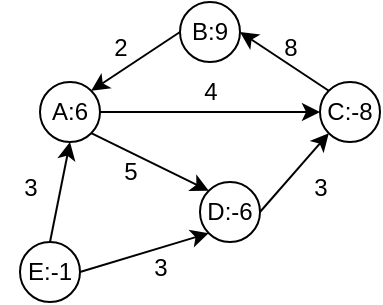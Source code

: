 <mxfile version="22.1.0" type="github">
  <diagram name="第 1 页" id="eUHCqphNc-ZG55k6JqVS">
    <mxGraphModel dx="420" dy="232" grid="1" gridSize="10" guides="1" tooltips="1" connect="1" arrows="1" fold="1" page="1" pageScale="1" pageWidth="827" pageHeight="1169" math="0" shadow="0">
      <root>
        <mxCell id="0" />
        <mxCell id="1" parent="0" />
        <mxCell id="gzxq4vjlK3jYFN7eGjFc-10" style="rounded=0;orthogonalLoop=1;jettySize=auto;html=1;exitX=1;exitY=0.5;exitDx=0;exitDy=0;entryX=0;entryY=0.5;entryDx=0;entryDy=0;" edge="1" parent="1" source="gzxq4vjlK3jYFN7eGjFc-1" target="gzxq4vjlK3jYFN7eGjFc-3">
          <mxGeometry relative="1" as="geometry" />
        </mxCell>
        <mxCell id="gzxq4vjlK3jYFN7eGjFc-14" style="rounded=0;orthogonalLoop=1;jettySize=auto;html=1;exitX=1;exitY=1;exitDx=0;exitDy=0;entryX=0;entryY=0;entryDx=0;entryDy=0;" edge="1" parent="1" source="gzxq4vjlK3jYFN7eGjFc-1" target="gzxq4vjlK3jYFN7eGjFc-5">
          <mxGeometry relative="1" as="geometry" />
        </mxCell>
        <mxCell id="gzxq4vjlK3jYFN7eGjFc-1" value="A:6" style="ellipse;whiteSpace=wrap;html=1;aspect=fixed;" vertex="1" parent="1">
          <mxGeometry x="350" y="870" width="30" height="30" as="geometry" />
        </mxCell>
        <mxCell id="gzxq4vjlK3jYFN7eGjFc-6" style="rounded=0;orthogonalLoop=1;jettySize=auto;html=1;exitX=0;exitY=0.5;exitDx=0;exitDy=0;entryX=1;entryY=0;entryDx=0;entryDy=0;" edge="1" parent="1" source="gzxq4vjlK3jYFN7eGjFc-2" target="gzxq4vjlK3jYFN7eGjFc-1">
          <mxGeometry relative="1" as="geometry" />
        </mxCell>
        <mxCell id="gzxq4vjlK3jYFN7eGjFc-2" value="B:9" style="ellipse;whiteSpace=wrap;html=1;aspect=fixed;" vertex="1" parent="1">
          <mxGeometry x="420" y="830" width="30" height="30" as="geometry" />
        </mxCell>
        <mxCell id="gzxq4vjlK3jYFN7eGjFc-8" style="rounded=0;orthogonalLoop=1;jettySize=auto;html=1;exitX=0;exitY=0;exitDx=0;exitDy=0;entryX=1;entryY=0.5;entryDx=0;entryDy=0;" edge="1" parent="1" source="gzxq4vjlK3jYFN7eGjFc-3" target="gzxq4vjlK3jYFN7eGjFc-2">
          <mxGeometry relative="1" as="geometry" />
        </mxCell>
        <mxCell id="gzxq4vjlK3jYFN7eGjFc-3" value="C:-8" style="ellipse;whiteSpace=wrap;html=1;aspect=fixed;" vertex="1" parent="1">
          <mxGeometry x="490" y="870" width="30" height="30" as="geometry" />
        </mxCell>
        <mxCell id="gzxq4vjlK3jYFN7eGjFc-16" style="rounded=0;orthogonalLoop=1;jettySize=auto;html=1;exitX=0.5;exitY=0;exitDx=0;exitDy=0;entryX=0.5;entryY=1;entryDx=0;entryDy=0;" edge="1" parent="1" source="gzxq4vjlK3jYFN7eGjFc-4" target="gzxq4vjlK3jYFN7eGjFc-1">
          <mxGeometry relative="1" as="geometry" />
        </mxCell>
        <mxCell id="gzxq4vjlK3jYFN7eGjFc-18" style="rounded=0;orthogonalLoop=1;jettySize=auto;html=1;exitX=1;exitY=0.5;exitDx=0;exitDy=0;entryX=0;entryY=1;entryDx=0;entryDy=0;" edge="1" parent="1" source="gzxq4vjlK3jYFN7eGjFc-4" target="gzxq4vjlK3jYFN7eGjFc-5">
          <mxGeometry relative="1" as="geometry" />
        </mxCell>
        <mxCell id="gzxq4vjlK3jYFN7eGjFc-4" value="E:-1" style="ellipse;whiteSpace=wrap;html=1;aspect=fixed;" vertex="1" parent="1">
          <mxGeometry x="340" y="950" width="30" height="30" as="geometry" />
        </mxCell>
        <mxCell id="gzxq4vjlK3jYFN7eGjFc-12" style="rounded=0;orthogonalLoop=1;jettySize=auto;html=1;exitX=1;exitY=0.5;exitDx=0;exitDy=0;entryX=0;entryY=1;entryDx=0;entryDy=0;" edge="1" parent="1" source="gzxq4vjlK3jYFN7eGjFc-5" target="gzxq4vjlK3jYFN7eGjFc-3">
          <mxGeometry relative="1" as="geometry" />
        </mxCell>
        <mxCell id="gzxq4vjlK3jYFN7eGjFc-5" value="D:-6" style="ellipse;whiteSpace=wrap;html=1;aspect=fixed;" vertex="1" parent="1">
          <mxGeometry x="430" y="920" width="30" height="30" as="geometry" />
        </mxCell>
        <mxCell id="gzxq4vjlK3jYFN7eGjFc-7" value="2" style="text;html=1;align=center;verticalAlign=middle;resizable=0;points=[];autosize=1;strokeColor=none;fillColor=none;" vertex="1" parent="1">
          <mxGeometry x="375" y="838" width="30" height="30" as="geometry" />
        </mxCell>
        <mxCell id="gzxq4vjlK3jYFN7eGjFc-9" value="8" style="text;html=1;align=center;verticalAlign=middle;resizable=0;points=[];autosize=1;strokeColor=none;fillColor=none;" vertex="1" parent="1">
          <mxGeometry x="460" y="838" width="30" height="30" as="geometry" />
        </mxCell>
        <mxCell id="gzxq4vjlK3jYFN7eGjFc-11" value="4" style="text;html=1;align=center;verticalAlign=middle;resizable=0;points=[];autosize=1;strokeColor=none;fillColor=none;" vertex="1" parent="1">
          <mxGeometry x="420" y="860" width="30" height="30" as="geometry" />
        </mxCell>
        <mxCell id="gzxq4vjlK3jYFN7eGjFc-13" value="3" style="text;html=1;align=center;verticalAlign=middle;resizable=0;points=[];autosize=1;strokeColor=none;fillColor=none;" vertex="1" parent="1">
          <mxGeometry x="475" y="908" width="30" height="30" as="geometry" />
        </mxCell>
        <mxCell id="gzxq4vjlK3jYFN7eGjFc-15" value="5" style="text;html=1;align=center;verticalAlign=middle;resizable=0;points=[];autosize=1;strokeColor=none;fillColor=none;" vertex="1" parent="1">
          <mxGeometry x="380" y="900" width="30" height="30" as="geometry" />
        </mxCell>
        <mxCell id="gzxq4vjlK3jYFN7eGjFc-17" value="3" style="text;html=1;align=center;verticalAlign=middle;resizable=0;points=[];autosize=1;strokeColor=none;fillColor=none;" vertex="1" parent="1">
          <mxGeometry x="330" y="908" width="30" height="30" as="geometry" />
        </mxCell>
        <mxCell id="gzxq4vjlK3jYFN7eGjFc-19" value="3" style="text;html=1;align=center;verticalAlign=middle;resizable=0;points=[];autosize=1;strokeColor=none;fillColor=none;" vertex="1" parent="1">
          <mxGeometry x="395" y="948" width="30" height="30" as="geometry" />
        </mxCell>
      </root>
    </mxGraphModel>
  </diagram>
</mxfile>
